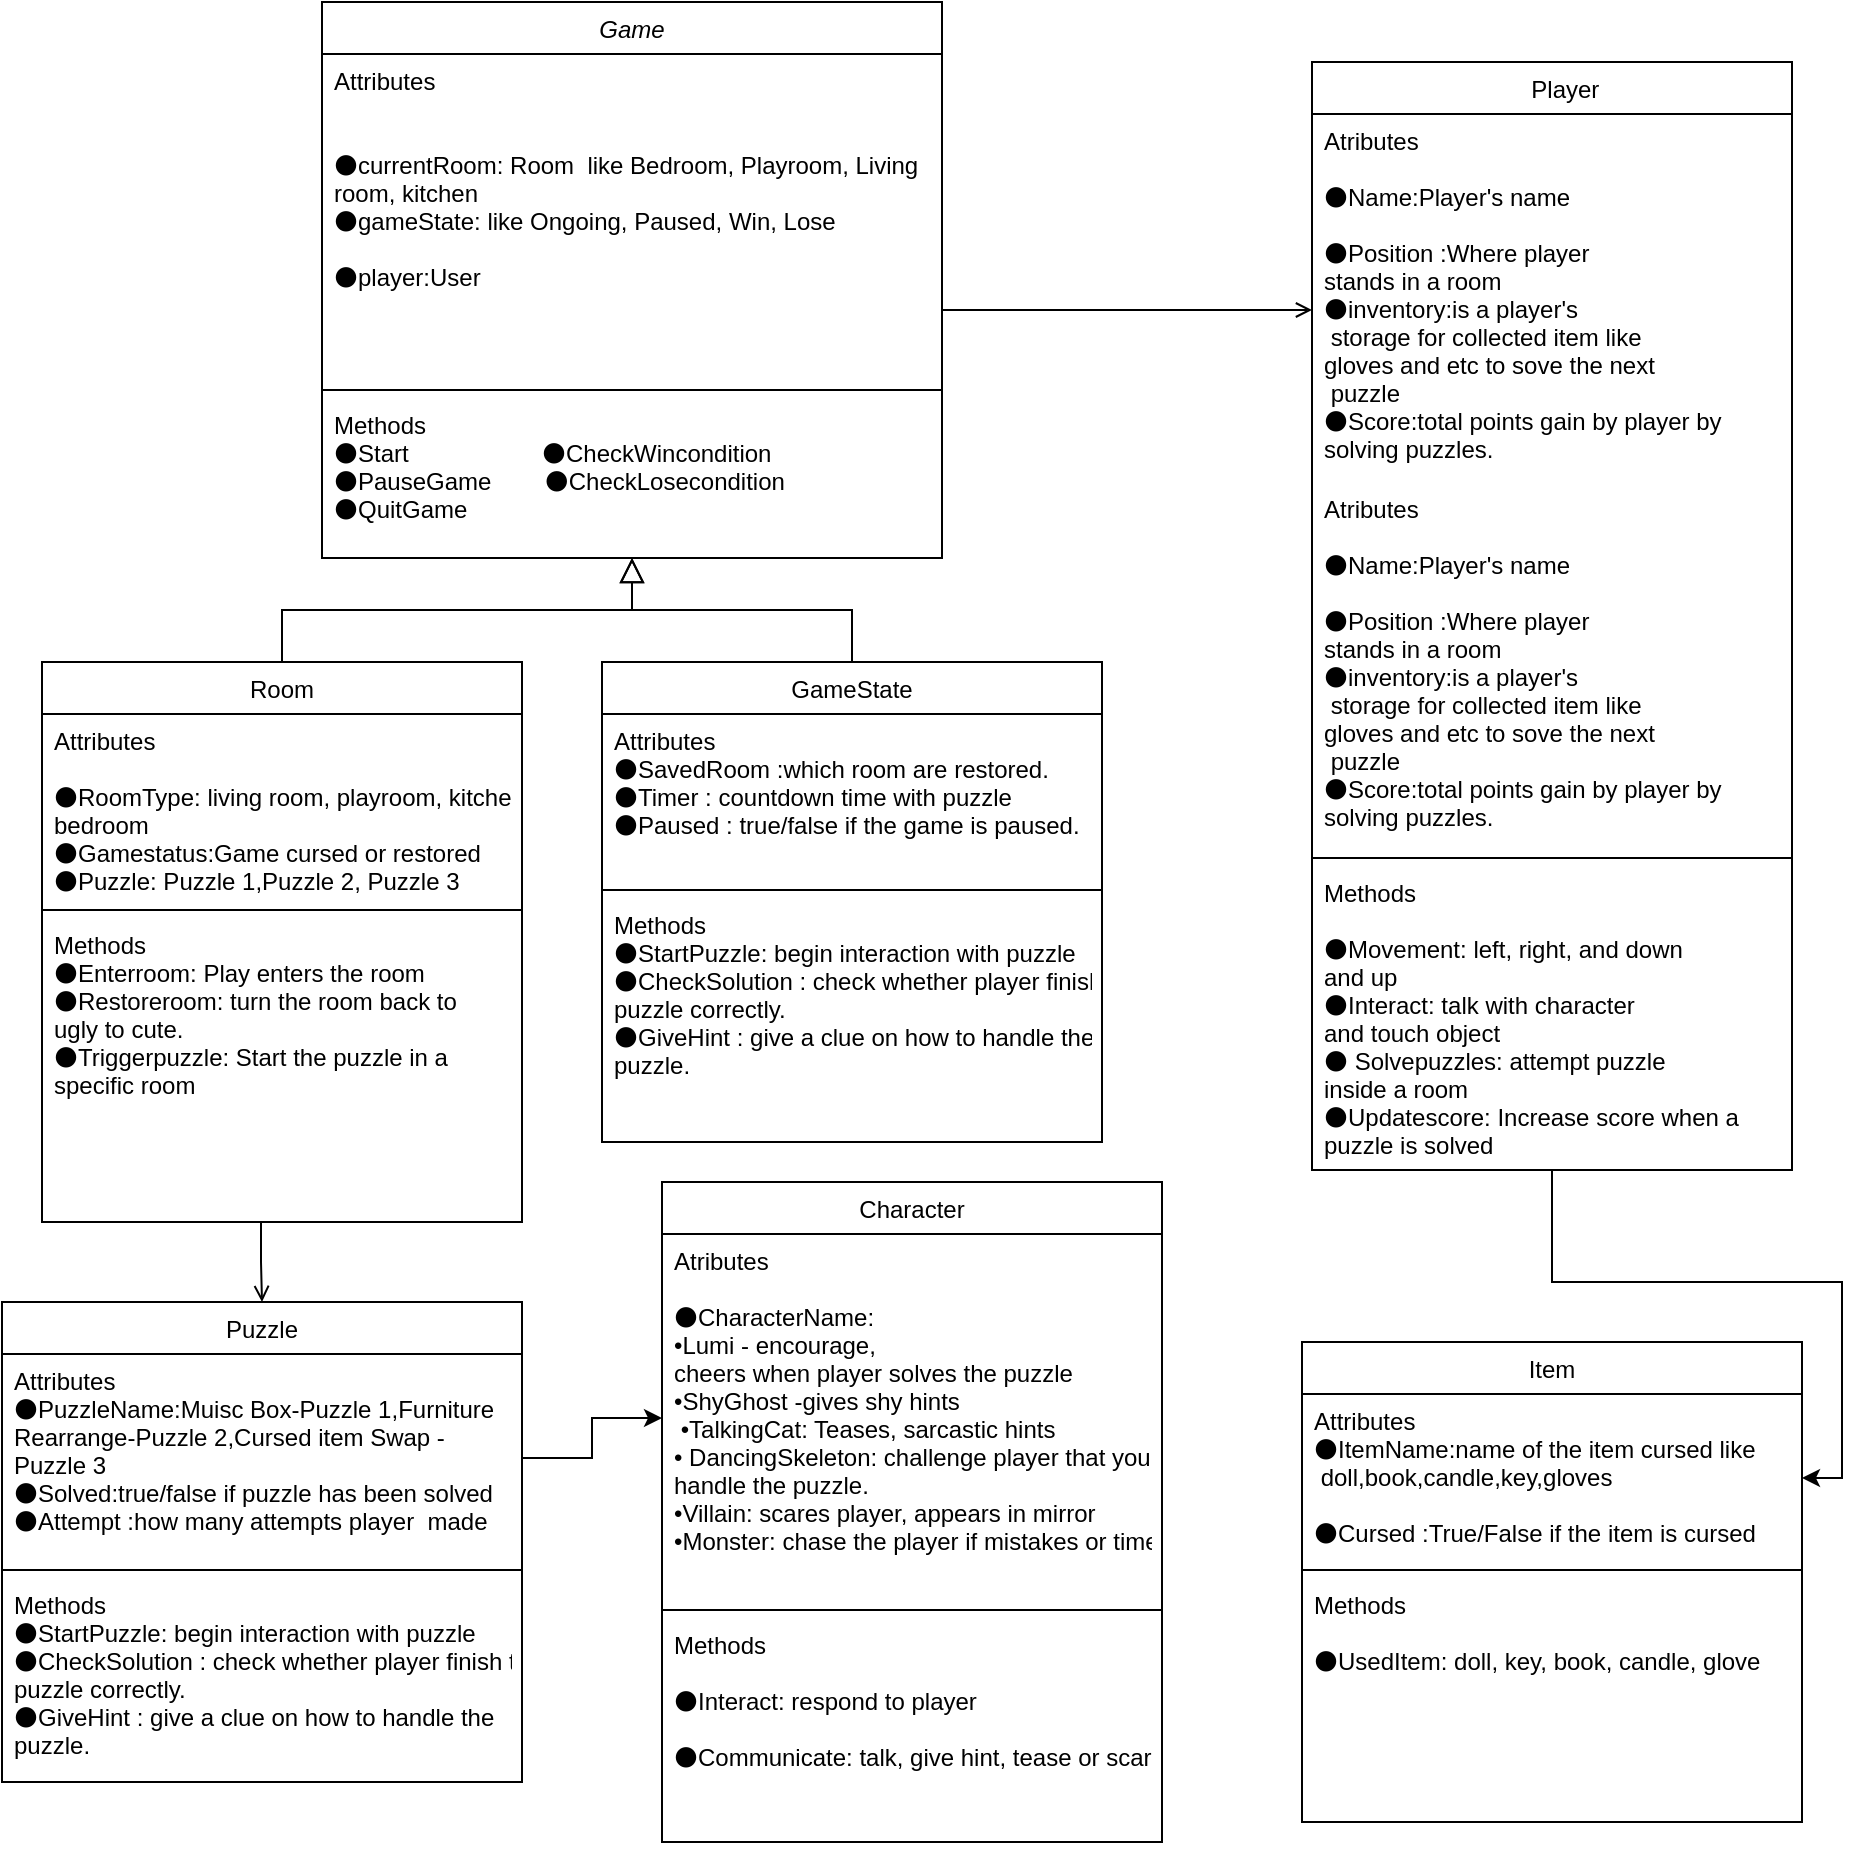 <mxfile version="25.0.2">
  <diagram id="C5RBs43oDa-KdzZeNtuy" name="Page-1">
    <mxGraphModel dx="1502" dy="677" grid="1" gridSize="10" guides="1" tooltips="0" connect="1" arrows="1" fold="1" page="1" pageScale="1" pageWidth="827" pageHeight="1169" math="0" shadow="0">
      <root>
        <mxCell id="WIyWlLk6GJQsqaUBKTNV-0" />
        <mxCell id="WIyWlLk6GJQsqaUBKTNV-1" parent="WIyWlLk6GJQsqaUBKTNV-0" />
        <mxCell id="zkfFHV4jXpPFQw0GAbJ--0" value="Game" style="swimlane;fontStyle=2;align=center;verticalAlign=top;childLayout=stackLayout;horizontal=1;startSize=26;horizontalStack=0;resizeParent=1;resizeLast=0;collapsible=1;marginBottom=0;rounded=0;shadow=0;strokeWidth=1;" parent="WIyWlLk6GJQsqaUBKTNV-1" vertex="1">
          <mxGeometry x="170" y="30" width="310" height="278" as="geometry">
            <mxRectangle x="230" y="140" width="160" height="26" as="alternateBounds" />
          </mxGeometry>
        </mxCell>
        <mxCell id="zkfFHV4jXpPFQw0GAbJ--1" value="Attributes&#xa;&#xa;&#xa;⚫currentRoom: Room  like Bedroom, Playroom, Living &#xa;room, kitchen &#xa;⚫gameState: like Ongoing, Paused, Win, Lose&#xa;&#xa;⚫player:User" style="text;align=left;verticalAlign=top;spacingLeft=4;spacingRight=4;overflow=hidden;rotatable=0;points=[[0,0.5],[1,0.5]];portConstraint=eastwest;" parent="zkfFHV4jXpPFQw0GAbJ--0" vertex="1">
          <mxGeometry y="26" width="310" height="164" as="geometry" />
        </mxCell>
        <mxCell id="zkfFHV4jXpPFQw0GAbJ--4" value="" style="line;html=1;strokeWidth=1;align=left;verticalAlign=middle;spacingTop=-1;spacingLeft=3;spacingRight=3;rotatable=0;labelPosition=right;points=[];portConstraint=eastwest;" parent="zkfFHV4jXpPFQw0GAbJ--0" vertex="1">
          <mxGeometry y="190" width="310" height="8" as="geometry" />
        </mxCell>
        <mxCell id="zkfFHV4jXpPFQw0GAbJ--5" value="Methods&#xa;⚫Start                    ⚫CheckWincondition &#xa;⚫PauseGame        ⚫CheckLosecondition&#xa;⚫QuitGame&#xa;" style="text;align=left;verticalAlign=top;spacingLeft=4;spacingRight=4;overflow=hidden;rotatable=0;points=[[0,0.5],[1,0.5]];portConstraint=eastwest;" parent="zkfFHV4jXpPFQw0GAbJ--0" vertex="1">
          <mxGeometry y="198" width="310" height="80" as="geometry" />
        </mxCell>
        <mxCell id="zkfFHV4jXpPFQw0GAbJ--6" value="Room" style="swimlane;fontStyle=0;align=center;verticalAlign=top;childLayout=stackLayout;horizontal=1;startSize=26;horizontalStack=0;resizeParent=1;resizeLast=0;collapsible=1;marginBottom=0;rounded=0;shadow=0;strokeWidth=1;" parent="WIyWlLk6GJQsqaUBKTNV-1" vertex="1">
          <mxGeometry x="30" y="360" width="240" height="280" as="geometry">
            <mxRectangle x="130" y="380" width="160" height="26" as="alternateBounds" />
          </mxGeometry>
        </mxCell>
        <mxCell id="zkfFHV4jXpPFQw0GAbJ--7" value="Attributes&#xa; &#xa;⚫RoomType: living room, playroom, kitchen, and &#xa;bedroom&#xa;⚫Gamestatus:Game cursed or restored&#xa;⚫Puzzle: Puzzle 1,Puzzle 2, Puzzle 3&#xa;&#xa;" style="text;align=left;verticalAlign=top;spacingLeft=4;spacingRight=4;overflow=hidden;rotatable=0;points=[[0,0.5],[1,0.5]];portConstraint=eastwest;" parent="zkfFHV4jXpPFQw0GAbJ--6" vertex="1">
          <mxGeometry y="26" width="240" height="94" as="geometry" />
        </mxCell>
        <mxCell id="zkfFHV4jXpPFQw0GAbJ--9" value="" style="line;html=1;strokeWidth=1;align=left;verticalAlign=middle;spacingTop=-1;spacingLeft=3;spacingRight=3;rotatable=0;labelPosition=right;points=[];portConstraint=eastwest;" parent="zkfFHV4jXpPFQw0GAbJ--6" vertex="1">
          <mxGeometry y="120" width="240" height="8" as="geometry" />
        </mxCell>
        <mxCell id="zkfFHV4jXpPFQw0GAbJ--11" value="Methods&#xa;⚫Enterroom: Play enters the room&#xa;⚫Restoreroom: turn the room back to &#xa;ugly to cute.&#xa;⚫Triggerpuzzle: Start the puzzle in a &#xa;specific room  &#xa;" style="text;align=left;verticalAlign=top;spacingLeft=4;spacingRight=4;overflow=hidden;rotatable=0;points=[[0,0.5],[1,0.5]];portConstraint=eastwest;" parent="zkfFHV4jXpPFQw0GAbJ--6" vertex="1">
          <mxGeometry y="128" width="240" height="122" as="geometry" />
        </mxCell>
        <mxCell id="zkfFHV4jXpPFQw0GAbJ--12" value="" style="endArrow=block;endSize=10;endFill=0;shadow=0;strokeWidth=1;rounded=0;curved=0;edgeStyle=elbowEdgeStyle;elbow=vertical;" parent="WIyWlLk6GJQsqaUBKTNV-1" source="zkfFHV4jXpPFQw0GAbJ--6" target="zkfFHV4jXpPFQw0GAbJ--0" edge="1">
          <mxGeometry width="160" relative="1" as="geometry">
            <mxPoint x="200" y="203" as="sourcePoint" />
            <mxPoint x="200" y="203" as="targetPoint" />
          </mxGeometry>
        </mxCell>
        <mxCell id="zkfFHV4jXpPFQw0GAbJ--13" value="GameState" style="swimlane;fontStyle=0;align=center;verticalAlign=top;childLayout=stackLayout;horizontal=1;startSize=26;horizontalStack=0;resizeParent=1;resizeLast=0;collapsible=1;marginBottom=0;rounded=0;shadow=0;strokeWidth=1;" parent="WIyWlLk6GJQsqaUBKTNV-1" vertex="1">
          <mxGeometry x="310" y="360" width="250" height="240" as="geometry">
            <mxRectangle x="340" y="380" width="170" height="26" as="alternateBounds" />
          </mxGeometry>
        </mxCell>
        <mxCell id="E1s7Xffo4w1Yqgoe3JNL-3" value="Attributes&#xa;⚫SavedRoom :which room are restored.&#xa;⚫Timer : countdown time with puzzle&#xa;⚫Paused : true/false if the game is paused.&#xa;&#xa;" style="text;align=left;verticalAlign=top;spacingLeft=4;spacingRight=4;overflow=hidden;rotatable=0;points=[[0,0.5],[1,0.5]];portConstraint=eastwest;" parent="zkfFHV4jXpPFQw0GAbJ--13" vertex="1">
          <mxGeometry y="26" width="250" height="84" as="geometry" />
        </mxCell>
        <mxCell id="zkfFHV4jXpPFQw0GAbJ--15" value="" style="line;html=1;strokeWidth=1;align=left;verticalAlign=middle;spacingTop=-1;spacingLeft=3;spacingRight=3;rotatable=0;labelPosition=right;points=[];portConstraint=eastwest;" parent="zkfFHV4jXpPFQw0GAbJ--13" vertex="1">
          <mxGeometry y="110" width="250" height="8" as="geometry" />
        </mxCell>
        <mxCell id="zkfFHV4jXpPFQw0GAbJ--14" value="Methods&#xa;⚫StartPuzzle: begin interaction with puzzle&#xa;⚫CheckSolution : check whether player finish the &#xa;puzzle correctly.&#xa;⚫GiveHint : give a clue on how to handle the &#xa;puzzle.&#xa;&#xa;" style="text;align=left;verticalAlign=top;spacingLeft=4;spacingRight=4;overflow=hidden;rotatable=0;points=[[0,0.5],[1,0.5]];portConstraint=eastwest;" parent="zkfFHV4jXpPFQw0GAbJ--13" vertex="1">
          <mxGeometry y="118" width="250" height="92" as="geometry" />
        </mxCell>
        <mxCell id="zkfFHV4jXpPFQw0GAbJ--16" value="" style="endArrow=block;endSize=10;endFill=0;shadow=0;strokeWidth=1;rounded=0;curved=0;edgeStyle=elbowEdgeStyle;elbow=vertical;" parent="WIyWlLk6GJQsqaUBKTNV-1" source="zkfFHV4jXpPFQw0GAbJ--13" target="zkfFHV4jXpPFQw0GAbJ--0" edge="1">
          <mxGeometry width="160" relative="1" as="geometry">
            <mxPoint x="210" y="373" as="sourcePoint" />
            <mxPoint x="310" y="271" as="targetPoint" />
          </mxGeometry>
        </mxCell>
        <mxCell id="E1s7Xffo4w1Yqgoe3JNL-25" value="" style="edgeStyle=orthogonalEdgeStyle;rounded=0;orthogonalLoop=1;jettySize=auto;html=1;" parent="WIyWlLk6GJQsqaUBKTNV-1" source="zkfFHV4jXpPFQw0GAbJ--17" target="E1s7Xffo4w1Yqgoe3JNL-21" edge="1">
          <mxGeometry relative="1" as="geometry" />
        </mxCell>
        <mxCell id="zkfFHV4jXpPFQw0GAbJ--17" value="    Player" style="swimlane;fontStyle=0;align=center;verticalAlign=top;childLayout=stackLayout;horizontal=1;startSize=26;horizontalStack=0;resizeParent=1;resizeLast=0;collapsible=1;marginBottom=0;rounded=0;shadow=0;strokeWidth=1;" parent="WIyWlLk6GJQsqaUBKTNV-1" vertex="1">
          <mxGeometry x="665" y="60" width="240" height="554" as="geometry">
            <mxRectangle x="550" y="140" width="160" height="26" as="alternateBounds" />
          </mxGeometry>
        </mxCell>
        <mxCell id="JKBcXMDDWz733zXrP1WD-0" value="Atributes &#xa;&#xa;⚫Name:Player&#39;s name&#xa;&#xa;⚫Position :Where player &#xa;stands in a room &#xa;⚫inventory:is a player&#39;s&#xa; storage for collected item like &#xa;gloves and etc to sove the next&#xa; puzzle&#xa;⚫Score:total points gain by player  by&#xa;solving puzzles.&#xa;  &#xa;&#xa;&#xa;" style="text;align=left;verticalAlign=top;spacingLeft=4;spacingRight=4;overflow=hidden;rotatable=0;points=[[0,0.5],[1,0.5]];portConstraint=eastwest;rounded=0;shadow=0;html=0;" vertex="1" parent="zkfFHV4jXpPFQw0GAbJ--17">
          <mxGeometry y="26" width="240" height="184" as="geometry" />
        </mxCell>
        <mxCell id="zkfFHV4jXpPFQw0GAbJ--19" value="Atributes &#xa;&#xa;⚫Name:Player&#39;s name&#xa;&#xa;⚫Position :Where player &#xa;stands in a room &#xa;⚫inventory:is a player&#39;s&#xa; storage for collected item like &#xa;gloves and etc to sove the next&#xa; puzzle&#xa;⚫Score:total points gain by player  by&#xa;solving puzzles.&#xa;  &#xa;&#xa;&#xa;" style="text;align=left;verticalAlign=top;spacingLeft=4;spacingRight=4;overflow=hidden;rotatable=0;points=[[0,0.5],[1,0.5]];portConstraint=eastwest;rounded=0;shadow=0;html=0;" parent="zkfFHV4jXpPFQw0GAbJ--17" vertex="1">
          <mxGeometry y="210" width="240" height="184" as="geometry" />
        </mxCell>
        <mxCell id="zkfFHV4jXpPFQw0GAbJ--23" value="" style="line;html=1;strokeWidth=1;align=left;verticalAlign=middle;spacingTop=-1;spacingLeft=3;spacingRight=3;rotatable=0;labelPosition=right;points=[];portConstraint=eastwest;" parent="zkfFHV4jXpPFQw0GAbJ--17" vertex="1">
          <mxGeometry y="394" width="240" height="8" as="geometry" />
        </mxCell>
        <mxCell id="zkfFHV4jXpPFQw0GAbJ--25" value="Methods&#xa;&#xa;⚫Movement: left, right, and down &#xa;and up&#xa;⚫Interact: talk with character &#xa;and touch object&#xa;⚫ Solvepuzzles: attempt puzzle &#xa;inside a room&#xa;⚫Updatescore: Increase score when a &#xa;puzzle is solved&#xa;&#xa;" style="text;align=left;verticalAlign=top;spacingLeft=4;spacingRight=4;overflow=hidden;rotatable=0;points=[[0,0.5],[1,0.5]];portConstraint=eastwest;" parent="zkfFHV4jXpPFQw0GAbJ--17" vertex="1">
          <mxGeometry y="402" width="240" height="152" as="geometry" />
        </mxCell>
        <mxCell id="zkfFHV4jXpPFQw0GAbJ--26" value="" style="endArrow=open;shadow=0;strokeWidth=1;rounded=0;curved=0;endFill=1;edgeStyle=elbowEdgeStyle;elbow=vertical;" parent="WIyWlLk6GJQsqaUBKTNV-1" source="zkfFHV4jXpPFQw0GAbJ--0" target="zkfFHV4jXpPFQw0GAbJ--17" edge="1">
          <mxGeometry x="0.5" y="41" relative="1" as="geometry">
            <mxPoint x="380" y="192" as="sourcePoint" />
            <mxPoint x="540" y="192" as="targetPoint" />
            <mxPoint x="-40" y="32" as="offset" />
          </mxGeometry>
        </mxCell>
        <mxCell id="E1s7Xffo4w1Yqgoe3JNL-5" value="Puzzle" style="swimlane;fontStyle=0;align=center;verticalAlign=top;childLayout=stackLayout;horizontal=1;startSize=26;horizontalStack=0;resizeParent=1;resizeLast=0;collapsible=1;marginBottom=0;rounded=0;shadow=0;strokeWidth=1;" parent="WIyWlLk6GJQsqaUBKTNV-1" vertex="1">
          <mxGeometry x="10" y="680" width="260" height="240" as="geometry">
            <mxRectangle x="630" y="470" width="170" height="26" as="alternateBounds" />
          </mxGeometry>
        </mxCell>
        <mxCell id="E1s7Xffo4w1Yqgoe3JNL-6" value="Attributes&#xa;⚫PuzzleName:Muisc Box-Puzzle 1,Furniture&#xa;Rearrange-Puzzle 2,Cursed item Swap -&#xa;Puzzle 3&#xa;⚫Solved:true/false if puzzle has been solved&#xa;⚫Attempt :how many attempts player  made&#xa;&#xa;" style="text;align=left;verticalAlign=top;spacingLeft=4;spacingRight=4;overflow=hidden;rotatable=0;points=[[0,0.5],[1,0.5]];portConstraint=eastwest;" parent="E1s7Xffo4w1Yqgoe3JNL-5" vertex="1">
          <mxGeometry y="26" width="260" height="104" as="geometry" />
        </mxCell>
        <mxCell id="E1s7Xffo4w1Yqgoe3JNL-7" value="" style="line;html=1;strokeWidth=1;align=left;verticalAlign=middle;spacingTop=-1;spacingLeft=3;spacingRight=3;rotatable=0;labelPosition=right;points=[];portConstraint=eastwest;" parent="E1s7Xffo4w1Yqgoe3JNL-5" vertex="1">
          <mxGeometry y="130" width="260" height="8" as="geometry" />
        </mxCell>
        <mxCell id="E1s7Xffo4w1Yqgoe3JNL-8" value="Methods&#xa;⚫StartPuzzle: begin interaction with puzzle&#xa;⚫CheckSolution : check whether player finish the &#xa;puzzle correctly.&#xa;⚫GiveHint : give a clue on how to handle the &#xa;puzzle.&#xa;&#xa;" style="text;align=left;verticalAlign=top;spacingLeft=4;spacingRight=4;overflow=hidden;rotatable=0;points=[[0,0.5],[1,0.5]];portConstraint=eastwest;" parent="E1s7Xffo4w1Yqgoe3JNL-5" vertex="1">
          <mxGeometry y="138" width="260" height="92" as="geometry" />
        </mxCell>
        <mxCell id="E1s7Xffo4w1Yqgoe3JNL-10" value="" style="endArrow=open;shadow=0;strokeWidth=1;rounded=0;curved=0;endFill=1;edgeStyle=elbowEdgeStyle;elbow=vertical;entryX=0.5;entryY=0;entryDx=0;entryDy=0;" parent="WIyWlLk6GJQsqaUBKTNV-1" target="E1s7Xffo4w1Yqgoe3JNL-5" edge="1">
          <mxGeometry x="0.5" y="41" relative="1" as="geometry">
            <mxPoint x="139.5" y="640" as="sourcePoint" />
            <mxPoint x="139.5" y="670" as="targetPoint" />
            <mxPoint x="-40" y="32" as="offset" />
          </mxGeometry>
        </mxCell>
        <mxCell id="E1s7Xffo4w1Yqgoe3JNL-13" value="Character" style="swimlane;fontStyle=0;align=center;verticalAlign=top;childLayout=stackLayout;horizontal=1;startSize=26;horizontalStack=0;resizeParent=1;resizeLast=0;collapsible=1;marginBottom=0;rounded=0;shadow=0;strokeWidth=1;" parent="WIyWlLk6GJQsqaUBKTNV-1" vertex="1">
          <mxGeometry x="340" y="620" width="250" height="330" as="geometry">
            <mxRectangle x="550" y="140" width="160" height="26" as="alternateBounds" />
          </mxGeometry>
        </mxCell>
        <mxCell id="E1s7Xffo4w1Yqgoe3JNL-14" value="Atributes &#xa;&#xa;⚫CharacterName: &#xa;•Lumi - encourage,&#xa;cheers when player solves the puzzle &#xa;•ShyGhost -gives shy hints&#xa; •TalkingCat: Teases, sarcastic hints&#xa;• DancingSkeleton: challenge player that you can&#39;t &#xa;handle the puzzle.&#xa;•Villain: scares player, appears in mirror&#xa;•Monster: chase the player if mistakes or time runs out  &#xa;&#xa;  &#xa;&#xa;&#xa;" style="text;align=left;verticalAlign=top;spacingLeft=4;spacingRight=4;overflow=hidden;rotatable=0;points=[[0,0.5],[1,0.5]];portConstraint=eastwest;rounded=0;shadow=0;html=0;" parent="E1s7Xffo4w1Yqgoe3JNL-13" vertex="1">
          <mxGeometry y="26" width="250" height="184" as="geometry" />
        </mxCell>
        <mxCell id="E1s7Xffo4w1Yqgoe3JNL-15" value="" style="line;html=1;strokeWidth=1;align=left;verticalAlign=middle;spacingTop=-1;spacingLeft=3;spacingRight=3;rotatable=0;labelPosition=right;points=[];portConstraint=eastwest;" parent="E1s7Xffo4w1Yqgoe3JNL-13" vertex="1">
          <mxGeometry y="210" width="250" height="8" as="geometry" />
        </mxCell>
        <mxCell id="E1s7Xffo4w1Yqgoe3JNL-16" value="Methods&#xa;&#xa;⚫Interact: respond to player&#xa;&#xa;⚫Communicate: talk, give hint, tease or scare&#xa;" style="text;align=left;verticalAlign=top;spacingLeft=4;spacingRight=4;overflow=hidden;rotatable=0;points=[[0,0.5],[1,0.5]];portConstraint=eastwest;" parent="E1s7Xffo4w1Yqgoe3JNL-13" vertex="1">
          <mxGeometry y="218" width="250" height="112" as="geometry" />
        </mxCell>
        <mxCell id="E1s7Xffo4w1Yqgoe3JNL-17" value="" style="edgeStyle=orthogonalEdgeStyle;rounded=0;orthogonalLoop=1;jettySize=auto;html=1;" parent="WIyWlLk6GJQsqaUBKTNV-1" source="E1s7Xffo4w1Yqgoe3JNL-6" target="E1s7Xffo4w1Yqgoe3JNL-14" edge="1">
          <mxGeometry relative="1" as="geometry" />
        </mxCell>
        <mxCell id="E1s7Xffo4w1Yqgoe3JNL-20" value="Item" style="swimlane;fontStyle=0;align=center;verticalAlign=top;childLayout=stackLayout;horizontal=1;startSize=26;horizontalStack=0;resizeParent=1;resizeLast=0;collapsible=1;marginBottom=0;rounded=0;shadow=0;strokeWidth=1;" parent="WIyWlLk6GJQsqaUBKTNV-1" vertex="1">
          <mxGeometry x="660" y="700" width="250" height="240" as="geometry">
            <mxRectangle x="340" y="380" width="170" height="26" as="alternateBounds" />
          </mxGeometry>
        </mxCell>
        <mxCell id="E1s7Xffo4w1Yqgoe3JNL-21" value="Attributes&#xa;⚫ItemName:name of the item cursed like&#xa; doll,book,candle,key,gloves &#xa;&#xa;⚫Cursed :True/False if the item is cursed&#xa;" style="text;align=left;verticalAlign=top;spacingLeft=4;spacingRight=4;overflow=hidden;rotatable=0;points=[[0,0.5],[1,0.5]];portConstraint=eastwest;" parent="E1s7Xffo4w1Yqgoe3JNL-20" vertex="1">
          <mxGeometry y="26" width="250" height="84" as="geometry" />
        </mxCell>
        <mxCell id="E1s7Xffo4w1Yqgoe3JNL-22" value="" style="line;html=1;strokeWidth=1;align=left;verticalAlign=middle;spacingTop=-1;spacingLeft=3;spacingRight=3;rotatable=0;labelPosition=right;points=[];portConstraint=eastwest;" parent="E1s7Xffo4w1Yqgoe3JNL-20" vertex="1">
          <mxGeometry y="110" width="250" height="8" as="geometry" />
        </mxCell>
        <mxCell id="E1s7Xffo4w1Yqgoe3JNL-23" value="Methods&#xa;&#xa;⚫UsedItem: doll, key, book, candle, glove&#xa;&#xa;" style="text;align=left;verticalAlign=top;spacingLeft=4;spacingRight=4;overflow=hidden;rotatable=0;points=[[0,0.5],[1,0.5]];portConstraint=eastwest;" parent="E1s7Xffo4w1Yqgoe3JNL-20" vertex="1">
          <mxGeometry y="118" width="250" height="92" as="geometry" />
        </mxCell>
      </root>
    </mxGraphModel>
  </diagram>
</mxfile>

